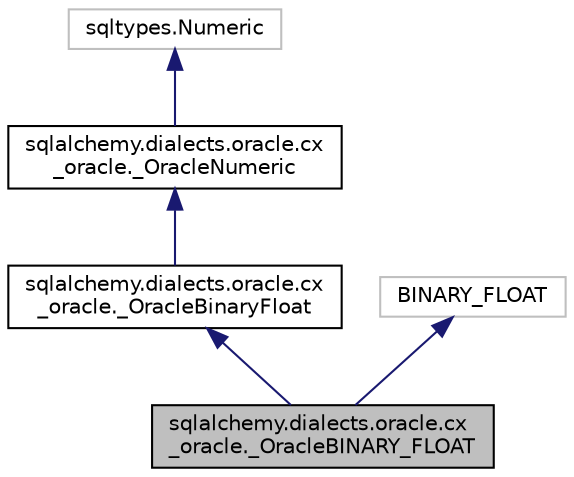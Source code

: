 digraph "sqlalchemy.dialects.oracle.cx_oracle._OracleBINARY_FLOAT"
{
 // LATEX_PDF_SIZE
  edge [fontname="Helvetica",fontsize="10",labelfontname="Helvetica",labelfontsize="10"];
  node [fontname="Helvetica",fontsize="10",shape=record];
  Node1 [label="sqlalchemy.dialects.oracle.cx\l_oracle._OracleBINARY_FLOAT",height=0.2,width=0.4,color="black", fillcolor="grey75", style="filled", fontcolor="black",tooltip=" "];
  Node2 -> Node1 [dir="back",color="midnightblue",fontsize="10",style="solid",fontname="Helvetica"];
  Node2 [label="sqlalchemy.dialects.oracle.cx\l_oracle._OracleBinaryFloat",height=0.2,width=0.4,color="black", fillcolor="white", style="filled",URL="$classsqlalchemy_1_1dialects_1_1oracle_1_1cx__oracle_1_1__OracleBinaryFloat.html",tooltip=" "];
  Node3 -> Node2 [dir="back",color="midnightblue",fontsize="10",style="solid",fontname="Helvetica"];
  Node3 [label="sqlalchemy.dialects.oracle.cx\l_oracle._OracleNumeric",height=0.2,width=0.4,color="black", fillcolor="white", style="filled",URL="$classsqlalchemy_1_1dialects_1_1oracle_1_1cx__oracle_1_1__OracleNumeric.html",tooltip=" "];
  Node4 -> Node3 [dir="back",color="midnightblue",fontsize="10",style="solid",fontname="Helvetica"];
  Node4 [label="sqltypes.Numeric",height=0.2,width=0.4,color="grey75", fillcolor="white", style="filled",tooltip=" "];
  Node5 -> Node1 [dir="back",color="midnightblue",fontsize="10",style="solid",fontname="Helvetica"];
  Node5 [label="BINARY_FLOAT",height=0.2,width=0.4,color="grey75", fillcolor="white", style="filled",tooltip=" "];
}
